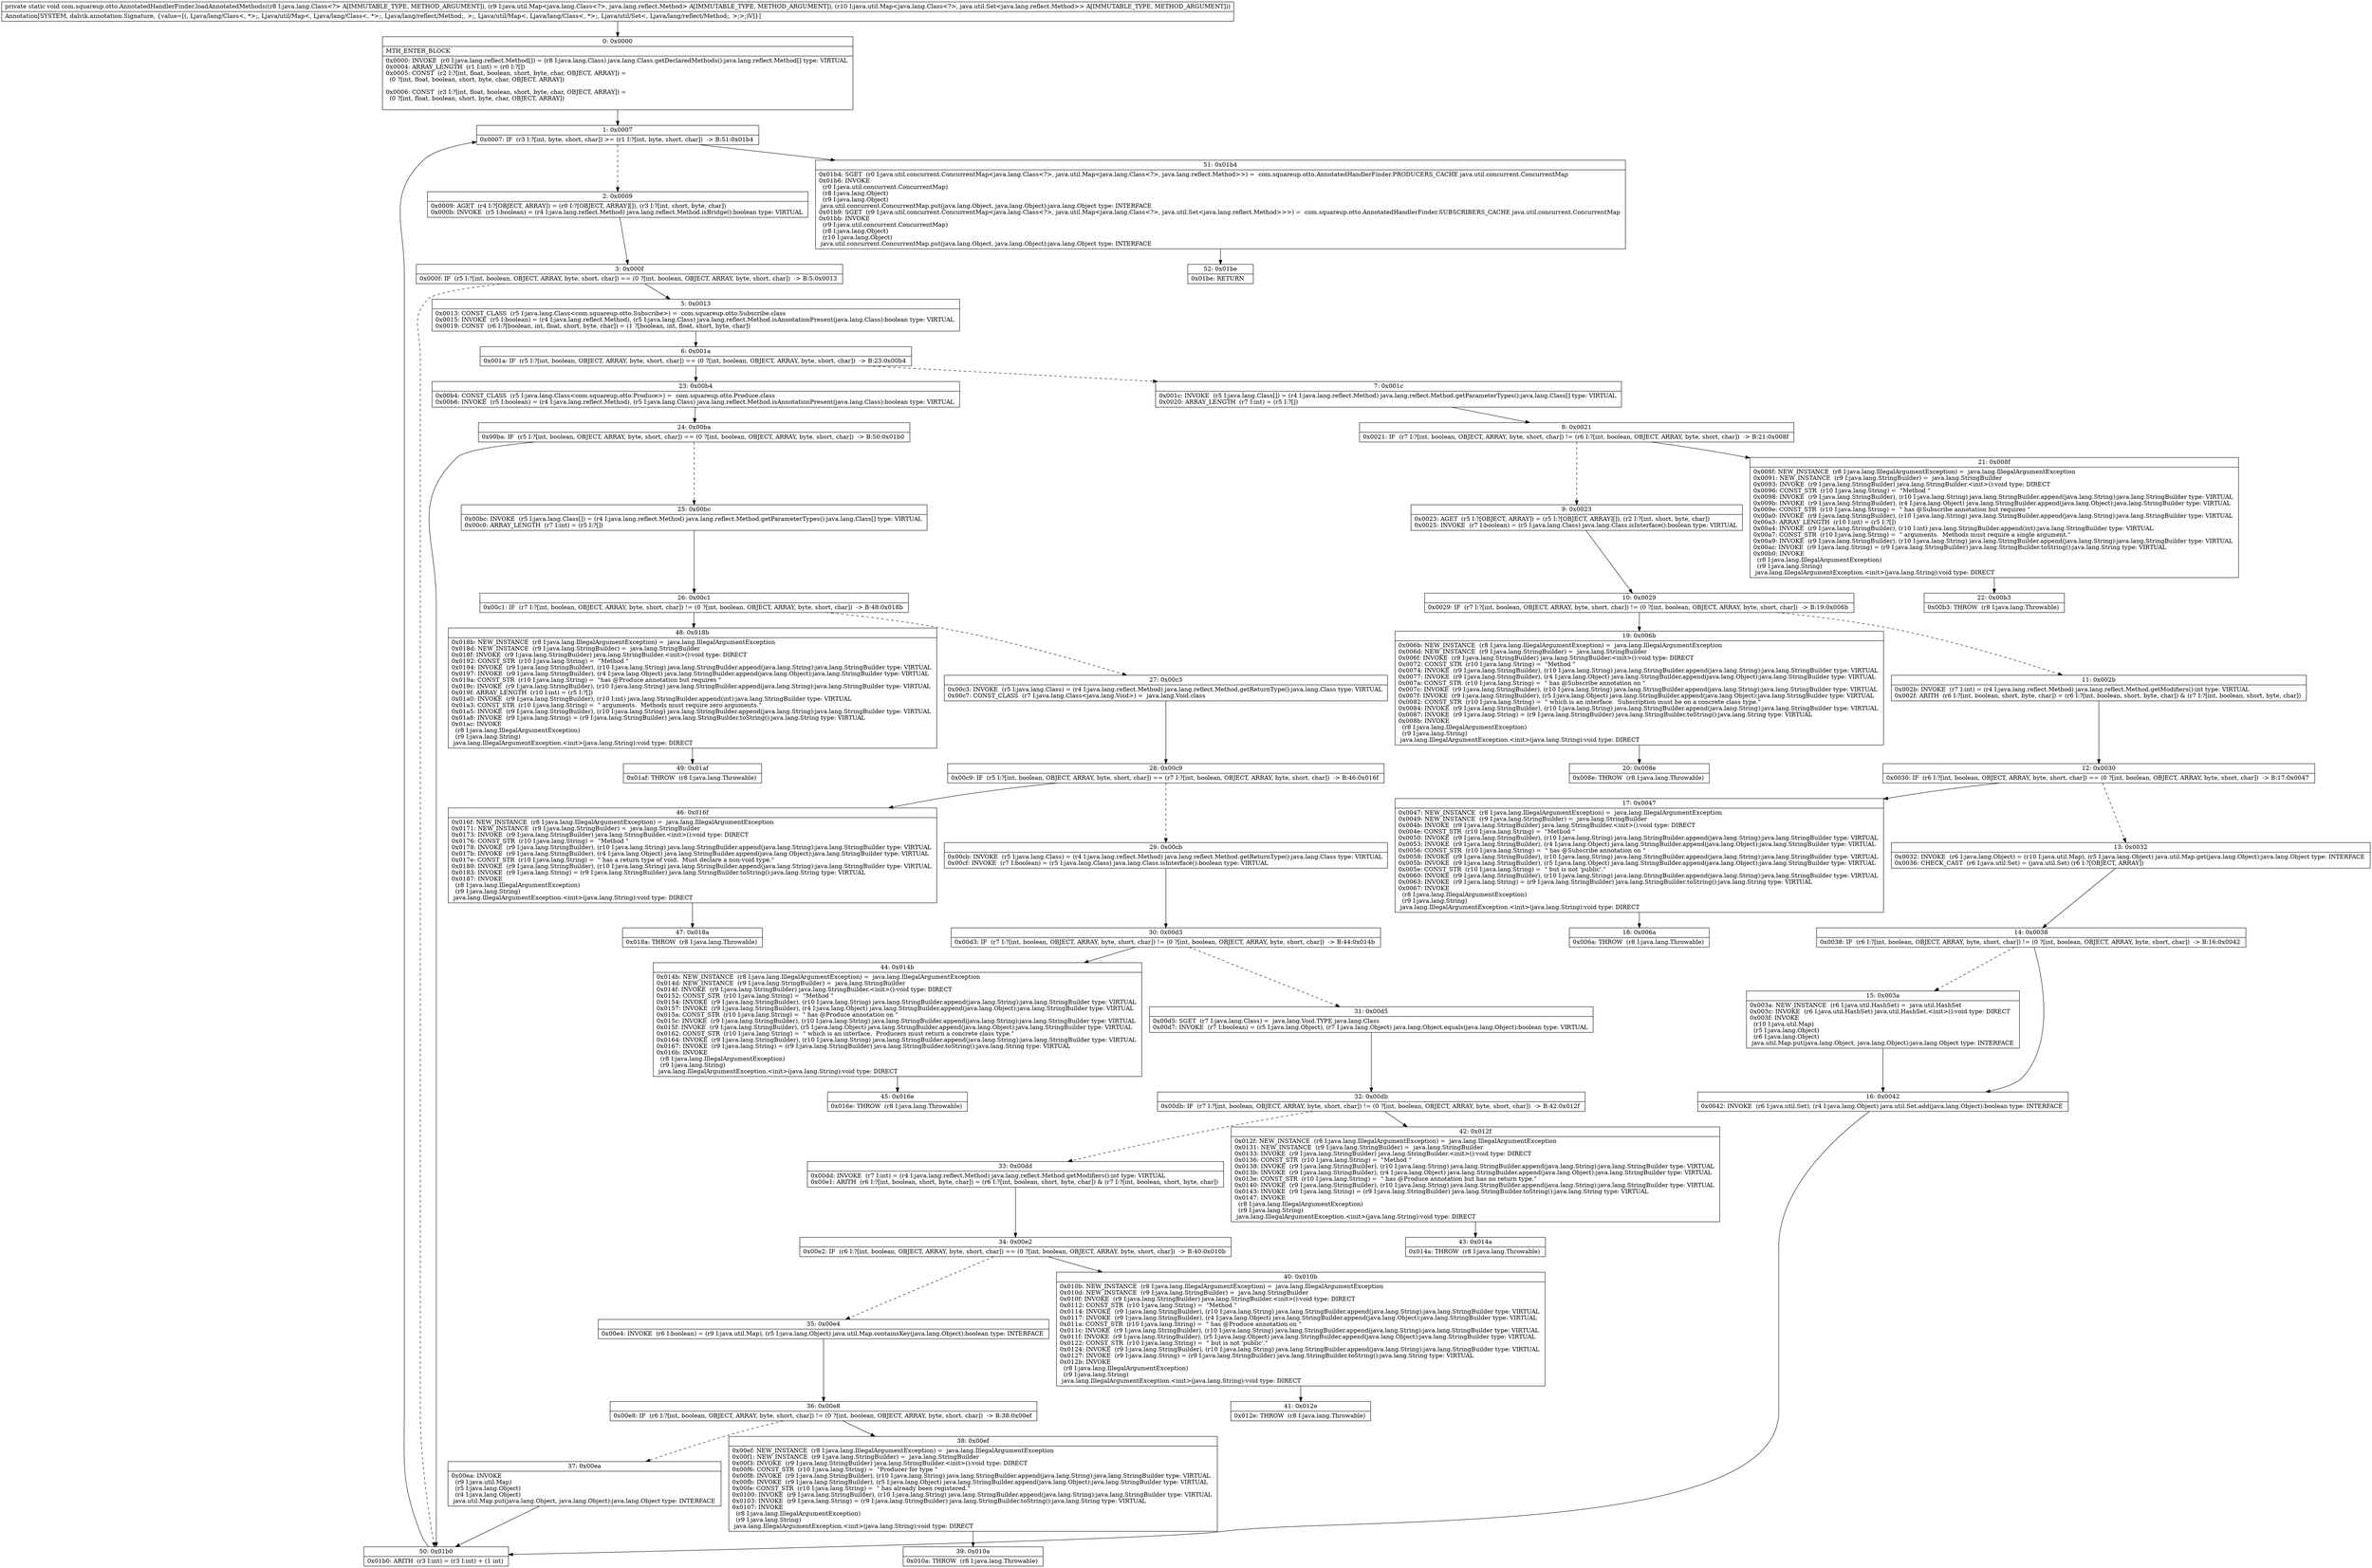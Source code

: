 digraph "CFG forcom.squareup.otto.AnnotatedHandlerFinder.loadAnnotatedMethods(Ljava\/lang\/Class;Ljava\/util\/Map;Ljava\/util\/Map;)V" {
Node_0 [shape=record,label="{0\:\ 0x0000|MTH_ENTER_BLOCK\l|0x0000: INVOKE  (r0 I:java.lang.reflect.Method[]) = (r8 I:java.lang.Class) java.lang.Class.getDeclaredMethods():java.lang.reflect.Method[] type: VIRTUAL \l0x0004: ARRAY_LENGTH  (r1 I:int) = (r0 I:?[]) \l0x0005: CONST  (r2 I:?[int, float, boolean, short, byte, char, OBJECT, ARRAY]) = \l  (0 ?[int, float, boolean, short, byte, char, OBJECT, ARRAY])\l \l0x0006: CONST  (r3 I:?[int, float, boolean, short, byte, char, OBJECT, ARRAY]) = \l  (0 ?[int, float, boolean, short, byte, char, OBJECT, ARRAY])\l \l}"];
Node_1 [shape=record,label="{1\:\ 0x0007|0x0007: IF  (r3 I:?[int, byte, short, char]) \>= (r1 I:?[int, byte, short, char])  \-\> B:51:0x01b4 \l}"];
Node_2 [shape=record,label="{2\:\ 0x0009|0x0009: AGET  (r4 I:?[OBJECT, ARRAY]) = (r0 I:?[OBJECT, ARRAY][]), (r3 I:?[int, short, byte, char]) \l0x000b: INVOKE  (r5 I:boolean) = (r4 I:java.lang.reflect.Method) java.lang.reflect.Method.isBridge():boolean type: VIRTUAL \l}"];
Node_3 [shape=record,label="{3\:\ 0x000f|0x000f: IF  (r5 I:?[int, boolean, OBJECT, ARRAY, byte, short, char]) == (0 ?[int, boolean, OBJECT, ARRAY, byte, short, char])  \-\> B:5:0x0013 \l}"];
Node_5 [shape=record,label="{5\:\ 0x0013|0x0013: CONST_CLASS  (r5 I:java.lang.Class\<com.squareup.otto.Subscribe\>) =  com.squareup.otto.Subscribe.class \l0x0015: INVOKE  (r5 I:boolean) = (r4 I:java.lang.reflect.Method), (r5 I:java.lang.Class) java.lang.reflect.Method.isAnnotationPresent(java.lang.Class):boolean type: VIRTUAL \l0x0019: CONST  (r6 I:?[boolean, int, float, short, byte, char]) = (1 ?[boolean, int, float, short, byte, char]) \l}"];
Node_6 [shape=record,label="{6\:\ 0x001a|0x001a: IF  (r5 I:?[int, boolean, OBJECT, ARRAY, byte, short, char]) == (0 ?[int, boolean, OBJECT, ARRAY, byte, short, char])  \-\> B:23:0x00b4 \l}"];
Node_7 [shape=record,label="{7\:\ 0x001c|0x001c: INVOKE  (r5 I:java.lang.Class[]) = (r4 I:java.lang.reflect.Method) java.lang.reflect.Method.getParameterTypes():java.lang.Class[] type: VIRTUAL \l0x0020: ARRAY_LENGTH  (r7 I:int) = (r5 I:?[]) \l}"];
Node_8 [shape=record,label="{8\:\ 0x0021|0x0021: IF  (r7 I:?[int, boolean, OBJECT, ARRAY, byte, short, char]) != (r6 I:?[int, boolean, OBJECT, ARRAY, byte, short, char])  \-\> B:21:0x008f \l}"];
Node_9 [shape=record,label="{9\:\ 0x0023|0x0023: AGET  (r5 I:?[OBJECT, ARRAY]) = (r5 I:?[OBJECT, ARRAY][]), (r2 I:?[int, short, byte, char]) \l0x0025: INVOKE  (r7 I:boolean) = (r5 I:java.lang.Class) java.lang.Class.isInterface():boolean type: VIRTUAL \l}"];
Node_10 [shape=record,label="{10\:\ 0x0029|0x0029: IF  (r7 I:?[int, boolean, OBJECT, ARRAY, byte, short, char]) != (0 ?[int, boolean, OBJECT, ARRAY, byte, short, char])  \-\> B:19:0x006b \l}"];
Node_11 [shape=record,label="{11\:\ 0x002b|0x002b: INVOKE  (r7 I:int) = (r4 I:java.lang.reflect.Method) java.lang.reflect.Method.getModifiers():int type: VIRTUAL \l0x002f: ARITH  (r6 I:?[int, boolean, short, byte, char]) = (r6 I:?[int, boolean, short, byte, char]) & (r7 I:?[int, boolean, short, byte, char]) \l}"];
Node_12 [shape=record,label="{12\:\ 0x0030|0x0030: IF  (r6 I:?[int, boolean, OBJECT, ARRAY, byte, short, char]) == (0 ?[int, boolean, OBJECT, ARRAY, byte, short, char])  \-\> B:17:0x0047 \l}"];
Node_13 [shape=record,label="{13\:\ 0x0032|0x0032: INVOKE  (r6 I:java.lang.Object) = (r10 I:java.util.Map), (r5 I:java.lang.Object) java.util.Map.get(java.lang.Object):java.lang.Object type: INTERFACE \l0x0036: CHECK_CAST  (r6 I:java.util.Set) = (java.util.Set) (r6 I:?[OBJECT, ARRAY]) \l}"];
Node_14 [shape=record,label="{14\:\ 0x0038|0x0038: IF  (r6 I:?[int, boolean, OBJECT, ARRAY, byte, short, char]) != (0 ?[int, boolean, OBJECT, ARRAY, byte, short, char])  \-\> B:16:0x0042 \l}"];
Node_15 [shape=record,label="{15\:\ 0x003a|0x003a: NEW_INSTANCE  (r6 I:java.util.HashSet) =  java.util.HashSet \l0x003c: INVOKE  (r6 I:java.util.HashSet) java.util.HashSet.\<init\>():void type: DIRECT \l0x003f: INVOKE  \l  (r10 I:java.util.Map)\l  (r5 I:java.lang.Object)\l  (r6 I:java.lang.Object)\l java.util.Map.put(java.lang.Object, java.lang.Object):java.lang.Object type: INTERFACE \l}"];
Node_16 [shape=record,label="{16\:\ 0x0042|0x0042: INVOKE  (r6 I:java.util.Set), (r4 I:java.lang.Object) java.util.Set.add(java.lang.Object):boolean type: INTERFACE \l}"];
Node_17 [shape=record,label="{17\:\ 0x0047|0x0047: NEW_INSTANCE  (r8 I:java.lang.IllegalArgumentException) =  java.lang.IllegalArgumentException \l0x0049: NEW_INSTANCE  (r9 I:java.lang.StringBuilder) =  java.lang.StringBuilder \l0x004b: INVOKE  (r9 I:java.lang.StringBuilder) java.lang.StringBuilder.\<init\>():void type: DIRECT \l0x004e: CONST_STR  (r10 I:java.lang.String) =  \"Method \" \l0x0050: INVOKE  (r9 I:java.lang.StringBuilder), (r10 I:java.lang.String) java.lang.StringBuilder.append(java.lang.String):java.lang.StringBuilder type: VIRTUAL \l0x0053: INVOKE  (r9 I:java.lang.StringBuilder), (r4 I:java.lang.Object) java.lang.StringBuilder.append(java.lang.Object):java.lang.StringBuilder type: VIRTUAL \l0x0056: CONST_STR  (r10 I:java.lang.String) =  \" has @Subscribe annotation on \" \l0x0058: INVOKE  (r9 I:java.lang.StringBuilder), (r10 I:java.lang.String) java.lang.StringBuilder.append(java.lang.String):java.lang.StringBuilder type: VIRTUAL \l0x005b: INVOKE  (r9 I:java.lang.StringBuilder), (r5 I:java.lang.Object) java.lang.StringBuilder.append(java.lang.Object):java.lang.StringBuilder type: VIRTUAL \l0x005e: CONST_STR  (r10 I:java.lang.String) =  \" but is not 'public'.\" \l0x0060: INVOKE  (r9 I:java.lang.StringBuilder), (r10 I:java.lang.String) java.lang.StringBuilder.append(java.lang.String):java.lang.StringBuilder type: VIRTUAL \l0x0063: INVOKE  (r9 I:java.lang.String) = (r9 I:java.lang.StringBuilder) java.lang.StringBuilder.toString():java.lang.String type: VIRTUAL \l0x0067: INVOKE  \l  (r8 I:java.lang.IllegalArgumentException)\l  (r9 I:java.lang.String)\l java.lang.IllegalArgumentException.\<init\>(java.lang.String):void type: DIRECT \l}"];
Node_18 [shape=record,label="{18\:\ 0x006a|0x006a: THROW  (r8 I:java.lang.Throwable) \l}"];
Node_19 [shape=record,label="{19\:\ 0x006b|0x006b: NEW_INSTANCE  (r8 I:java.lang.IllegalArgumentException) =  java.lang.IllegalArgumentException \l0x006d: NEW_INSTANCE  (r9 I:java.lang.StringBuilder) =  java.lang.StringBuilder \l0x006f: INVOKE  (r9 I:java.lang.StringBuilder) java.lang.StringBuilder.\<init\>():void type: DIRECT \l0x0072: CONST_STR  (r10 I:java.lang.String) =  \"Method \" \l0x0074: INVOKE  (r9 I:java.lang.StringBuilder), (r10 I:java.lang.String) java.lang.StringBuilder.append(java.lang.String):java.lang.StringBuilder type: VIRTUAL \l0x0077: INVOKE  (r9 I:java.lang.StringBuilder), (r4 I:java.lang.Object) java.lang.StringBuilder.append(java.lang.Object):java.lang.StringBuilder type: VIRTUAL \l0x007a: CONST_STR  (r10 I:java.lang.String) =  \" has @Subscribe annotation on \" \l0x007c: INVOKE  (r9 I:java.lang.StringBuilder), (r10 I:java.lang.String) java.lang.StringBuilder.append(java.lang.String):java.lang.StringBuilder type: VIRTUAL \l0x007f: INVOKE  (r9 I:java.lang.StringBuilder), (r5 I:java.lang.Object) java.lang.StringBuilder.append(java.lang.Object):java.lang.StringBuilder type: VIRTUAL \l0x0082: CONST_STR  (r10 I:java.lang.String) =  \" which is an interface.  Subscription must be on a concrete class type.\" \l0x0084: INVOKE  (r9 I:java.lang.StringBuilder), (r10 I:java.lang.String) java.lang.StringBuilder.append(java.lang.String):java.lang.StringBuilder type: VIRTUAL \l0x0087: INVOKE  (r9 I:java.lang.String) = (r9 I:java.lang.StringBuilder) java.lang.StringBuilder.toString():java.lang.String type: VIRTUAL \l0x008b: INVOKE  \l  (r8 I:java.lang.IllegalArgumentException)\l  (r9 I:java.lang.String)\l java.lang.IllegalArgumentException.\<init\>(java.lang.String):void type: DIRECT \l}"];
Node_20 [shape=record,label="{20\:\ 0x008e|0x008e: THROW  (r8 I:java.lang.Throwable) \l}"];
Node_21 [shape=record,label="{21\:\ 0x008f|0x008f: NEW_INSTANCE  (r8 I:java.lang.IllegalArgumentException) =  java.lang.IllegalArgumentException \l0x0091: NEW_INSTANCE  (r9 I:java.lang.StringBuilder) =  java.lang.StringBuilder \l0x0093: INVOKE  (r9 I:java.lang.StringBuilder) java.lang.StringBuilder.\<init\>():void type: DIRECT \l0x0096: CONST_STR  (r10 I:java.lang.String) =  \"Method \" \l0x0098: INVOKE  (r9 I:java.lang.StringBuilder), (r10 I:java.lang.String) java.lang.StringBuilder.append(java.lang.String):java.lang.StringBuilder type: VIRTUAL \l0x009b: INVOKE  (r9 I:java.lang.StringBuilder), (r4 I:java.lang.Object) java.lang.StringBuilder.append(java.lang.Object):java.lang.StringBuilder type: VIRTUAL \l0x009e: CONST_STR  (r10 I:java.lang.String) =  \" has @Subscribe annotation but requires \" \l0x00a0: INVOKE  (r9 I:java.lang.StringBuilder), (r10 I:java.lang.String) java.lang.StringBuilder.append(java.lang.String):java.lang.StringBuilder type: VIRTUAL \l0x00a3: ARRAY_LENGTH  (r10 I:int) = (r5 I:?[]) \l0x00a4: INVOKE  (r9 I:java.lang.StringBuilder), (r10 I:int) java.lang.StringBuilder.append(int):java.lang.StringBuilder type: VIRTUAL \l0x00a7: CONST_STR  (r10 I:java.lang.String) =  \" arguments.  Methods must require a single argument.\" \l0x00a9: INVOKE  (r9 I:java.lang.StringBuilder), (r10 I:java.lang.String) java.lang.StringBuilder.append(java.lang.String):java.lang.StringBuilder type: VIRTUAL \l0x00ac: INVOKE  (r9 I:java.lang.String) = (r9 I:java.lang.StringBuilder) java.lang.StringBuilder.toString():java.lang.String type: VIRTUAL \l0x00b0: INVOKE  \l  (r8 I:java.lang.IllegalArgumentException)\l  (r9 I:java.lang.String)\l java.lang.IllegalArgumentException.\<init\>(java.lang.String):void type: DIRECT \l}"];
Node_22 [shape=record,label="{22\:\ 0x00b3|0x00b3: THROW  (r8 I:java.lang.Throwable) \l}"];
Node_23 [shape=record,label="{23\:\ 0x00b4|0x00b4: CONST_CLASS  (r5 I:java.lang.Class\<com.squareup.otto.Produce\>) =  com.squareup.otto.Produce.class \l0x00b6: INVOKE  (r5 I:boolean) = (r4 I:java.lang.reflect.Method), (r5 I:java.lang.Class) java.lang.reflect.Method.isAnnotationPresent(java.lang.Class):boolean type: VIRTUAL \l}"];
Node_24 [shape=record,label="{24\:\ 0x00ba|0x00ba: IF  (r5 I:?[int, boolean, OBJECT, ARRAY, byte, short, char]) == (0 ?[int, boolean, OBJECT, ARRAY, byte, short, char])  \-\> B:50:0x01b0 \l}"];
Node_25 [shape=record,label="{25\:\ 0x00bc|0x00bc: INVOKE  (r5 I:java.lang.Class[]) = (r4 I:java.lang.reflect.Method) java.lang.reflect.Method.getParameterTypes():java.lang.Class[] type: VIRTUAL \l0x00c0: ARRAY_LENGTH  (r7 I:int) = (r5 I:?[]) \l}"];
Node_26 [shape=record,label="{26\:\ 0x00c1|0x00c1: IF  (r7 I:?[int, boolean, OBJECT, ARRAY, byte, short, char]) != (0 ?[int, boolean, OBJECT, ARRAY, byte, short, char])  \-\> B:48:0x018b \l}"];
Node_27 [shape=record,label="{27\:\ 0x00c3|0x00c3: INVOKE  (r5 I:java.lang.Class) = (r4 I:java.lang.reflect.Method) java.lang.reflect.Method.getReturnType():java.lang.Class type: VIRTUAL \l0x00c7: CONST_CLASS  (r7 I:java.lang.Class\<java.lang.Void\>) =  java.lang.Void.class \l}"];
Node_28 [shape=record,label="{28\:\ 0x00c9|0x00c9: IF  (r5 I:?[int, boolean, OBJECT, ARRAY, byte, short, char]) == (r7 I:?[int, boolean, OBJECT, ARRAY, byte, short, char])  \-\> B:46:0x016f \l}"];
Node_29 [shape=record,label="{29\:\ 0x00cb|0x00cb: INVOKE  (r5 I:java.lang.Class) = (r4 I:java.lang.reflect.Method) java.lang.reflect.Method.getReturnType():java.lang.Class type: VIRTUAL \l0x00cf: INVOKE  (r7 I:boolean) = (r5 I:java.lang.Class) java.lang.Class.isInterface():boolean type: VIRTUAL \l}"];
Node_30 [shape=record,label="{30\:\ 0x00d3|0x00d3: IF  (r7 I:?[int, boolean, OBJECT, ARRAY, byte, short, char]) != (0 ?[int, boolean, OBJECT, ARRAY, byte, short, char])  \-\> B:44:0x014b \l}"];
Node_31 [shape=record,label="{31\:\ 0x00d5|0x00d5: SGET  (r7 I:java.lang.Class) =  java.lang.Void.TYPE java.lang.Class \l0x00d7: INVOKE  (r7 I:boolean) = (r5 I:java.lang.Object), (r7 I:java.lang.Object) java.lang.Object.equals(java.lang.Object):boolean type: VIRTUAL \l}"];
Node_32 [shape=record,label="{32\:\ 0x00db|0x00db: IF  (r7 I:?[int, boolean, OBJECT, ARRAY, byte, short, char]) != (0 ?[int, boolean, OBJECT, ARRAY, byte, short, char])  \-\> B:42:0x012f \l}"];
Node_33 [shape=record,label="{33\:\ 0x00dd|0x00dd: INVOKE  (r7 I:int) = (r4 I:java.lang.reflect.Method) java.lang.reflect.Method.getModifiers():int type: VIRTUAL \l0x00e1: ARITH  (r6 I:?[int, boolean, short, byte, char]) = (r6 I:?[int, boolean, short, byte, char]) & (r7 I:?[int, boolean, short, byte, char]) \l}"];
Node_34 [shape=record,label="{34\:\ 0x00e2|0x00e2: IF  (r6 I:?[int, boolean, OBJECT, ARRAY, byte, short, char]) == (0 ?[int, boolean, OBJECT, ARRAY, byte, short, char])  \-\> B:40:0x010b \l}"];
Node_35 [shape=record,label="{35\:\ 0x00e4|0x00e4: INVOKE  (r6 I:boolean) = (r9 I:java.util.Map), (r5 I:java.lang.Object) java.util.Map.containsKey(java.lang.Object):boolean type: INTERFACE \l}"];
Node_36 [shape=record,label="{36\:\ 0x00e8|0x00e8: IF  (r6 I:?[int, boolean, OBJECT, ARRAY, byte, short, char]) != (0 ?[int, boolean, OBJECT, ARRAY, byte, short, char])  \-\> B:38:0x00ef \l}"];
Node_37 [shape=record,label="{37\:\ 0x00ea|0x00ea: INVOKE  \l  (r9 I:java.util.Map)\l  (r5 I:java.lang.Object)\l  (r4 I:java.lang.Object)\l java.util.Map.put(java.lang.Object, java.lang.Object):java.lang.Object type: INTERFACE \l}"];
Node_38 [shape=record,label="{38\:\ 0x00ef|0x00ef: NEW_INSTANCE  (r8 I:java.lang.IllegalArgumentException) =  java.lang.IllegalArgumentException \l0x00f1: NEW_INSTANCE  (r9 I:java.lang.StringBuilder) =  java.lang.StringBuilder \l0x00f3: INVOKE  (r9 I:java.lang.StringBuilder) java.lang.StringBuilder.\<init\>():void type: DIRECT \l0x00f6: CONST_STR  (r10 I:java.lang.String) =  \"Producer for type \" \l0x00f8: INVOKE  (r9 I:java.lang.StringBuilder), (r10 I:java.lang.String) java.lang.StringBuilder.append(java.lang.String):java.lang.StringBuilder type: VIRTUAL \l0x00fb: INVOKE  (r9 I:java.lang.StringBuilder), (r5 I:java.lang.Object) java.lang.StringBuilder.append(java.lang.Object):java.lang.StringBuilder type: VIRTUAL \l0x00fe: CONST_STR  (r10 I:java.lang.String) =  \" has already been registered.\" \l0x0100: INVOKE  (r9 I:java.lang.StringBuilder), (r10 I:java.lang.String) java.lang.StringBuilder.append(java.lang.String):java.lang.StringBuilder type: VIRTUAL \l0x0103: INVOKE  (r9 I:java.lang.String) = (r9 I:java.lang.StringBuilder) java.lang.StringBuilder.toString():java.lang.String type: VIRTUAL \l0x0107: INVOKE  \l  (r8 I:java.lang.IllegalArgumentException)\l  (r9 I:java.lang.String)\l java.lang.IllegalArgumentException.\<init\>(java.lang.String):void type: DIRECT \l}"];
Node_39 [shape=record,label="{39\:\ 0x010a|0x010a: THROW  (r8 I:java.lang.Throwable) \l}"];
Node_40 [shape=record,label="{40\:\ 0x010b|0x010b: NEW_INSTANCE  (r8 I:java.lang.IllegalArgumentException) =  java.lang.IllegalArgumentException \l0x010d: NEW_INSTANCE  (r9 I:java.lang.StringBuilder) =  java.lang.StringBuilder \l0x010f: INVOKE  (r9 I:java.lang.StringBuilder) java.lang.StringBuilder.\<init\>():void type: DIRECT \l0x0112: CONST_STR  (r10 I:java.lang.String) =  \"Method \" \l0x0114: INVOKE  (r9 I:java.lang.StringBuilder), (r10 I:java.lang.String) java.lang.StringBuilder.append(java.lang.String):java.lang.StringBuilder type: VIRTUAL \l0x0117: INVOKE  (r9 I:java.lang.StringBuilder), (r4 I:java.lang.Object) java.lang.StringBuilder.append(java.lang.Object):java.lang.StringBuilder type: VIRTUAL \l0x011a: CONST_STR  (r10 I:java.lang.String) =  \" has @Produce annotation on \" \l0x011c: INVOKE  (r9 I:java.lang.StringBuilder), (r10 I:java.lang.String) java.lang.StringBuilder.append(java.lang.String):java.lang.StringBuilder type: VIRTUAL \l0x011f: INVOKE  (r9 I:java.lang.StringBuilder), (r5 I:java.lang.Object) java.lang.StringBuilder.append(java.lang.Object):java.lang.StringBuilder type: VIRTUAL \l0x0122: CONST_STR  (r10 I:java.lang.String) =  \" but is not 'public'.\" \l0x0124: INVOKE  (r9 I:java.lang.StringBuilder), (r10 I:java.lang.String) java.lang.StringBuilder.append(java.lang.String):java.lang.StringBuilder type: VIRTUAL \l0x0127: INVOKE  (r9 I:java.lang.String) = (r9 I:java.lang.StringBuilder) java.lang.StringBuilder.toString():java.lang.String type: VIRTUAL \l0x012b: INVOKE  \l  (r8 I:java.lang.IllegalArgumentException)\l  (r9 I:java.lang.String)\l java.lang.IllegalArgumentException.\<init\>(java.lang.String):void type: DIRECT \l}"];
Node_41 [shape=record,label="{41\:\ 0x012e|0x012e: THROW  (r8 I:java.lang.Throwable) \l}"];
Node_42 [shape=record,label="{42\:\ 0x012f|0x012f: NEW_INSTANCE  (r8 I:java.lang.IllegalArgumentException) =  java.lang.IllegalArgumentException \l0x0131: NEW_INSTANCE  (r9 I:java.lang.StringBuilder) =  java.lang.StringBuilder \l0x0133: INVOKE  (r9 I:java.lang.StringBuilder) java.lang.StringBuilder.\<init\>():void type: DIRECT \l0x0136: CONST_STR  (r10 I:java.lang.String) =  \"Method \" \l0x0138: INVOKE  (r9 I:java.lang.StringBuilder), (r10 I:java.lang.String) java.lang.StringBuilder.append(java.lang.String):java.lang.StringBuilder type: VIRTUAL \l0x013b: INVOKE  (r9 I:java.lang.StringBuilder), (r4 I:java.lang.Object) java.lang.StringBuilder.append(java.lang.Object):java.lang.StringBuilder type: VIRTUAL \l0x013e: CONST_STR  (r10 I:java.lang.String) =  \" has @Produce annotation but has no return type.\" \l0x0140: INVOKE  (r9 I:java.lang.StringBuilder), (r10 I:java.lang.String) java.lang.StringBuilder.append(java.lang.String):java.lang.StringBuilder type: VIRTUAL \l0x0143: INVOKE  (r9 I:java.lang.String) = (r9 I:java.lang.StringBuilder) java.lang.StringBuilder.toString():java.lang.String type: VIRTUAL \l0x0147: INVOKE  \l  (r8 I:java.lang.IllegalArgumentException)\l  (r9 I:java.lang.String)\l java.lang.IllegalArgumentException.\<init\>(java.lang.String):void type: DIRECT \l}"];
Node_43 [shape=record,label="{43\:\ 0x014a|0x014a: THROW  (r8 I:java.lang.Throwable) \l}"];
Node_44 [shape=record,label="{44\:\ 0x014b|0x014b: NEW_INSTANCE  (r8 I:java.lang.IllegalArgumentException) =  java.lang.IllegalArgumentException \l0x014d: NEW_INSTANCE  (r9 I:java.lang.StringBuilder) =  java.lang.StringBuilder \l0x014f: INVOKE  (r9 I:java.lang.StringBuilder) java.lang.StringBuilder.\<init\>():void type: DIRECT \l0x0152: CONST_STR  (r10 I:java.lang.String) =  \"Method \" \l0x0154: INVOKE  (r9 I:java.lang.StringBuilder), (r10 I:java.lang.String) java.lang.StringBuilder.append(java.lang.String):java.lang.StringBuilder type: VIRTUAL \l0x0157: INVOKE  (r9 I:java.lang.StringBuilder), (r4 I:java.lang.Object) java.lang.StringBuilder.append(java.lang.Object):java.lang.StringBuilder type: VIRTUAL \l0x015a: CONST_STR  (r10 I:java.lang.String) =  \" has @Produce annotation on \" \l0x015c: INVOKE  (r9 I:java.lang.StringBuilder), (r10 I:java.lang.String) java.lang.StringBuilder.append(java.lang.String):java.lang.StringBuilder type: VIRTUAL \l0x015f: INVOKE  (r9 I:java.lang.StringBuilder), (r5 I:java.lang.Object) java.lang.StringBuilder.append(java.lang.Object):java.lang.StringBuilder type: VIRTUAL \l0x0162: CONST_STR  (r10 I:java.lang.String) =  \" which is an interface.  Producers must return a concrete class type.\" \l0x0164: INVOKE  (r9 I:java.lang.StringBuilder), (r10 I:java.lang.String) java.lang.StringBuilder.append(java.lang.String):java.lang.StringBuilder type: VIRTUAL \l0x0167: INVOKE  (r9 I:java.lang.String) = (r9 I:java.lang.StringBuilder) java.lang.StringBuilder.toString():java.lang.String type: VIRTUAL \l0x016b: INVOKE  \l  (r8 I:java.lang.IllegalArgumentException)\l  (r9 I:java.lang.String)\l java.lang.IllegalArgumentException.\<init\>(java.lang.String):void type: DIRECT \l}"];
Node_45 [shape=record,label="{45\:\ 0x016e|0x016e: THROW  (r8 I:java.lang.Throwable) \l}"];
Node_46 [shape=record,label="{46\:\ 0x016f|0x016f: NEW_INSTANCE  (r8 I:java.lang.IllegalArgumentException) =  java.lang.IllegalArgumentException \l0x0171: NEW_INSTANCE  (r9 I:java.lang.StringBuilder) =  java.lang.StringBuilder \l0x0173: INVOKE  (r9 I:java.lang.StringBuilder) java.lang.StringBuilder.\<init\>():void type: DIRECT \l0x0176: CONST_STR  (r10 I:java.lang.String) =  \"Method \" \l0x0178: INVOKE  (r9 I:java.lang.StringBuilder), (r10 I:java.lang.String) java.lang.StringBuilder.append(java.lang.String):java.lang.StringBuilder type: VIRTUAL \l0x017b: INVOKE  (r9 I:java.lang.StringBuilder), (r4 I:java.lang.Object) java.lang.StringBuilder.append(java.lang.Object):java.lang.StringBuilder type: VIRTUAL \l0x017e: CONST_STR  (r10 I:java.lang.String) =  \" has a return type of void.  Must declare a non\-void type.\" \l0x0180: INVOKE  (r9 I:java.lang.StringBuilder), (r10 I:java.lang.String) java.lang.StringBuilder.append(java.lang.String):java.lang.StringBuilder type: VIRTUAL \l0x0183: INVOKE  (r9 I:java.lang.String) = (r9 I:java.lang.StringBuilder) java.lang.StringBuilder.toString():java.lang.String type: VIRTUAL \l0x0187: INVOKE  \l  (r8 I:java.lang.IllegalArgumentException)\l  (r9 I:java.lang.String)\l java.lang.IllegalArgumentException.\<init\>(java.lang.String):void type: DIRECT \l}"];
Node_47 [shape=record,label="{47\:\ 0x018a|0x018a: THROW  (r8 I:java.lang.Throwable) \l}"];
Node_48 [shape=record,label="{48\:\ 0x018b|0x018b: NEW_INSTANCE  (r8 I:java.lang.IllegalArgumentException) =  java.lang.IllegalArgumentException \l0x018d: NEW_INSTANCE  (r9 I:java.lang.StringBuilder) =  java.lang.StringBuilder \l0x018f: INVOKE  (r9 I:java.lang.StringBuilder) java.lang.StringBuilder.\<init\>():void type: DIRECT \l0x0192: CONST_STR  (r10 I:java.lang.String) =  \"Method \" \l0x0194: INVOKE  (r9 I:java.lang.StringBuilder), (r10 I:java.lang.String) java.lang.StringBuilder.append(java.lang.String):java.lang.StringBuilder type: VIRTUAL \l0x0197: INVOKE  (r9 I:java.lang.StringBuilder), (r4 I:java.lang.Object) java.lang.StringBuilder.append(java.lang.Object):java.lang.StringBuilder type: VIRTUAL \l0x019a: CONST_STR  (r10 I:java.lang.String) =  \"has @Produce annotation but requires \" \l0x019c: INVOKE  (r9 I:java.lang.StringBuilder), (r10 I:java.lang.String) java.lang.StringBuilder.append(java.lang.String):java.lang.StringBuilder type: VIRTUAL \l0x019f: ARRAY_LENGTH  (r10 I:int) = (r5 I:?[]) \l0x01a0: INVOKE  (r9 I:java.lang.StringBuilder), (r10 I:int) java.lang.StringBuilder.append(int):java.lang.StringBuilder type: VIRTUAL \l0x01a3: CONST_STR  (r10 I:java.lang.String) =  \" arguments.  Methods must require zero arguments.\" \l0x01a5: INVOKE  (r9 I:java.lang.StringBuilder), (r10 I:java.lang.String) java.lang.StringBuilder.append(java.lang.String):java.lang.StringBuilder type: VIRTUAL \l0x01a8: INVOKE  (r9 I:java.lang.String) = (r9 I:java.lang.StringBuilder) java.lang.StringBuilder.toString():java.lang.String type: VIRTUAL \l0x01ac: INVOKE  \l  (r8 I:java.lang.IllegalArgumentException)\l  (r9 I:java.lang.String)\l java.lang.IllegalArgumentException.\<init\>(java.lang.String):void type: DIRECT \l}"];
Node_49 [shape=record,label="{49\:\ 0x01af|0x01af: THROW  (r8 I:java.lang.Throwable) \l}"];
Node_50 [shape=record,label="{50\:\ 0x01b0|0x01b0: ARITH  (r3 I:int) = (r3 I:int) + (1 int) \l}"];
Node_51 [shape=record,label="{51\:\ 0x01b4|0x01b4: SGET  (r0 I:java.util.concurrent.ConcurrentMap\<java.lang.Class\<?\>, java.util.Map\<java.lang.Class\<?\>, java.lang.reflect.Method\>\>) =  com.squareup.otto.AnnotatedHandlerFinder.PRODUCERS_CACHE java.util.concurrent.ConcurrentMap \l0x01b6: INVOKE  \l  (r0 I:java.util.concurrent.ConcurrentMap)\l  (r8 I:java.lang.Object)\l  (r9 I:java.lang.Object)\l java.util.concurrent.ConcurrentMap.put(java.lang.Object, java.lang.Object):java.lang.Object type: INTERFACE \l0x01b9: SGET  (r9 I:java.util.concurrent.ConcurrentMap\<java.lang.Class\<?\>, java.util.Map\<java.lang.Class\<?\>, java.util.Set\<java.lang.reflect.Method\>\>\>) =  com.squareup.otto.AnnotatedHandlerFinder.SUBSCRIBERS_CACHE java.util.concurrent.ConcurrentMap \l0x01bb: INVOKE  \l  (r9 I:java.util.concurrent.ConcurrentMap)\l  (r8 I:java.lang.Object)\l  (r10 I:java.lang.Object)\l java.util.concurrent.ConcurrentMap.put(java.lang.Object, java.lang.Object):java.lang.Object type: INTERFACE \l}"];
Node_52 [shape=record,label="{52\:\ 0x01be|0x01be: RETURN   \l}"];
MethodNode[shape=record,label="{private static void com.squareup.otto.AnnotatedHandlerFinder.loadAnnotatedMethods((r8 I:java.lang.Class\<?\> A[IMMUTABLE_TYPE, METHOD_ARGUMENT]), (r9 I:java.util.Map\<java.lang.Class\<?\>, java.lang.reflect.Method\> A[IMMUTABLE_TYPE, METHOD_ARGUMENT]), (r10 I:java.util.Map\<java.lang.Class\<?\>, java.util.Set\<java.lang.reflect.Method\>\> A[IMMUTABLE_TYPE, METHOD_ARGUMENT]))  | Annotation[SYSTEM, dalvik.annotation.Signature, \{value=[(, Ljava\/lang\/Class\<, *\>;, Ljava\/util\/Map\<, Ljava\/lang\/Class\<, *\>;, Ljava\/lang\/reflect\/Method;, \>;, Ljava\/util\/Map\<, Ljava\/lang\/Class\<, *\>;, Ljava\/util\/Set\<, Ljava\/lang\/reflect\/Method;, \>;\>;)V]\}]\l}"];
MethodNode -> Node_0;
Node_0 -> Node_1;
Node_1 -> Node_2[style=dashed];
Node_1 -> Node_51;
Node_2 -> Node_3;
Node_3 -> Node_5;
Node_3 -> Node_50[style=dashed];
Node_5 -> Node_6;
Node_6 -> Node_7[style=dashed];
Node_6 -> Node_23;
Node_7 -> Node_8;
Node_8 -> Node_9[style=dashed];
Node_8 -> Node_21;
Node_9 -> Node_10;
Node_10 -> Node_11[style=dashed];
Node_10 -> Node_19;
Node_11 -> Node_12;
Node_12 -> Node_13[style=dashed];
Node_12 -> Node_17;
Node_13 -> Node_14;
Node_14 -> Node_15[style=dashed];
Node_14 -> Node_16;
Node_15 -> Node_16;
Node_16 -> Node_50;
Node_17 -> Node_18;
Node_19 -> Node_20;
Node_21 -> Node_22;
Node_23 -> Node_24;
Node_24 -> Node_25[style=dashed];
Node_24 -> Node_50;
Node_25 -> Node_26;
Node_26 -> Node_27[style=dashed];
Node_26 -> Node_48;
Node_27 -> Node_28;
Node_28 -> Node_29[style=dashed];
Node_28 -> Node_46;
Node_29 -> Node_30;
Node_30 -> Node_31[style=dashed];
Node_30 -> Node_44;
Node_31 -> Node_32;
Node_32 -> Node_33[style=dashed];
Node_32 -> Node_42;
Node_33 -> Node_34;
Node_34 -> Node_35[style=dashed];
Node_34 -> Node_40;
Node_35 -> Node_36;
Node_36 -> Node_37[style=dashed];
Node_36 -> Node_38;
Node_37 -> Node_50;
Node_38 -> Node_39;
Node_40 -> Node_41;
Node_42 -> Node_43;
Node_44 -> Node_45;
Node_46 -> Node_47;
Node_48 -> Node_49;
Node_50 -> Node_1;
Node_51 -> Node_52;
}

